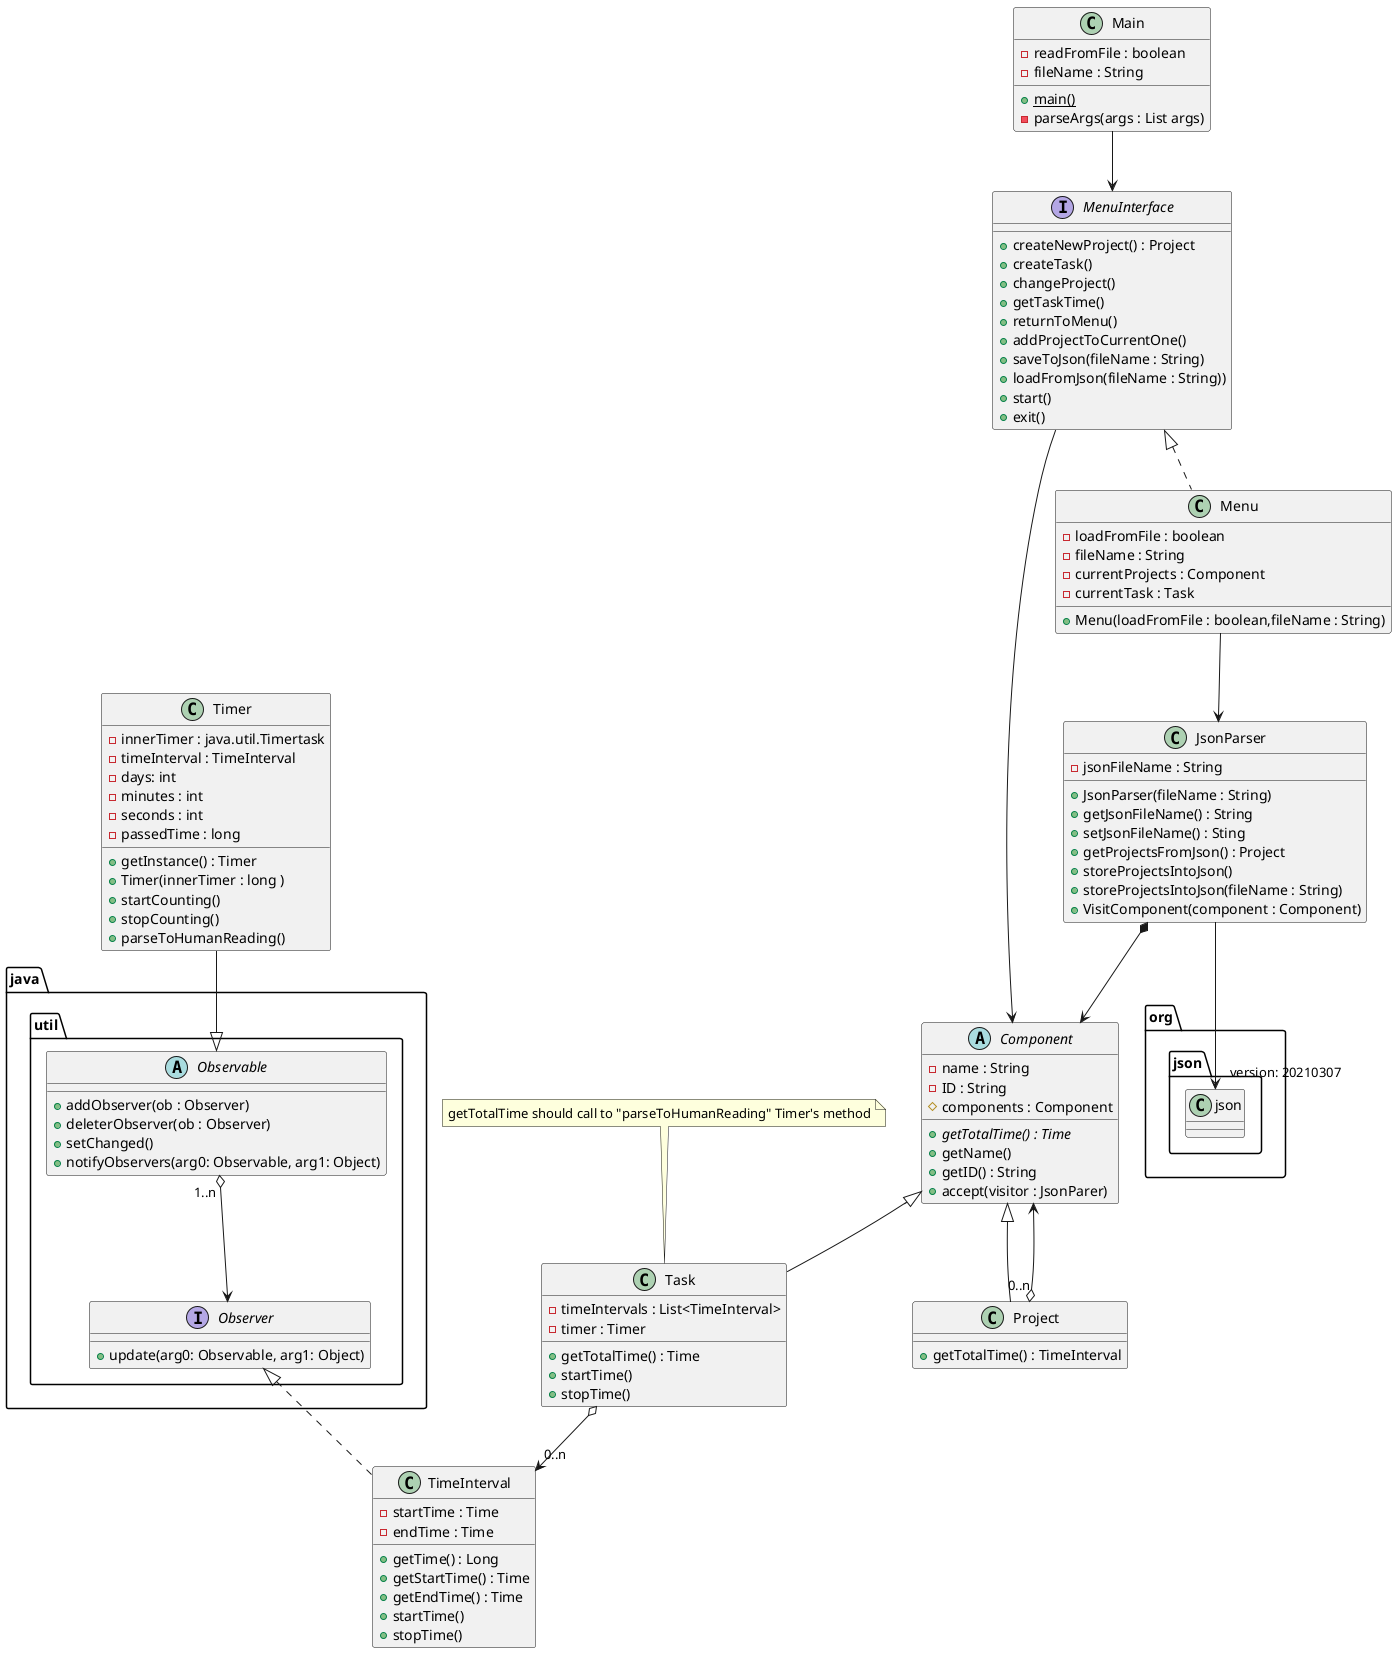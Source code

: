 @startuml
abstract class Component {
    - name : String
    - ID : String
    # components : Component
    + {abstract} getTotalTime() : Time
    + getName()
    + getID() : String
    + accept(visitor : JsonParer)
}

class TimeInterval  implements java.util.Observer {
    - startTime : Time
    - endTime : Time
    + getTime() : Long
    + getStartTime() : Time
    + getEndTime() : Time
    + startTime()
    + stopTime()
}

abstract class java.util.Observable{

+ addObserver(ob : Observer)
+ deleterObserver(ob : Observer)
+ setChanged()
+ notifyObservers(arg0: Observable, arg1: Object)

}

interface java.util.Observer {

+ update(arg0: Observable, arg1: Object)

}


class Project extends Component{
    + getTotalTime() : TimeInterval
}

class Task extends Component {
    - timeIntervals : List<TimeInterval>
    - timer : Timer
    + getTotalTime() : Time
    + startTime()
    + stopTime()
}

class Timer {
    - innerTimer : java.util.Timertask
    - timeInterval : TimeInterval
    - days: int
    - minutes : int
    - seconds : int
    - passedTime : long
    + getInstance() : Timer
    + Timer(innerTimer : long )
    + startCounting()
    + stopCounting()
    + parseToHumanReading()
}

class JsonParser {
    - jsonFileName : String
    + JsonParser(fileName : String)
    + getJsonFileName() : String
    + setJsonFileName() : Sting
    + getProjectsFromJson() : Project
    + storeProjectsIntoJson()
    + storeProjectsIntoJson(fileName : String)
    + VisitComponent(component : Component)
}

class Main {
    - readFromFile : boolean
    - fileName : String
    + {static} main()
    - parseArgs(args : List args)
}

interface MenuInterface {
    + createNewProject() : Project
    + createTask()
    + changeProject()
    + getTaskTime()
    + returnToMenu()
    + addProjectToCurrentOne()
    + saveToJson(fileName : String)
    + loadFromJson(fileName : String))
    + start()
    + exit()
}

class Menu implements MenuInterface {
    + Menu(loadFromFile : boolean,fileName : String)
    - loadFromFile : boolean
    - fileName : String
    - currentProjects : Component
    - currentTask : Task
}

note top of Task {
    getTotalTime should call to "parseToHumanReading" Timer's method
}

JsonParser --> "version: 20210307" org.json.json
Main --> MenuInterface
Menu --> JsonParser
JsonParser *--> Component
Project "0..n" o--> Component
MenuInterface --> Component
Task o--> "0..n" TimeInterval
java.util.Observable "1..n " o--> java.util.Observer
Timer --|> java.util.Observable
@enduml